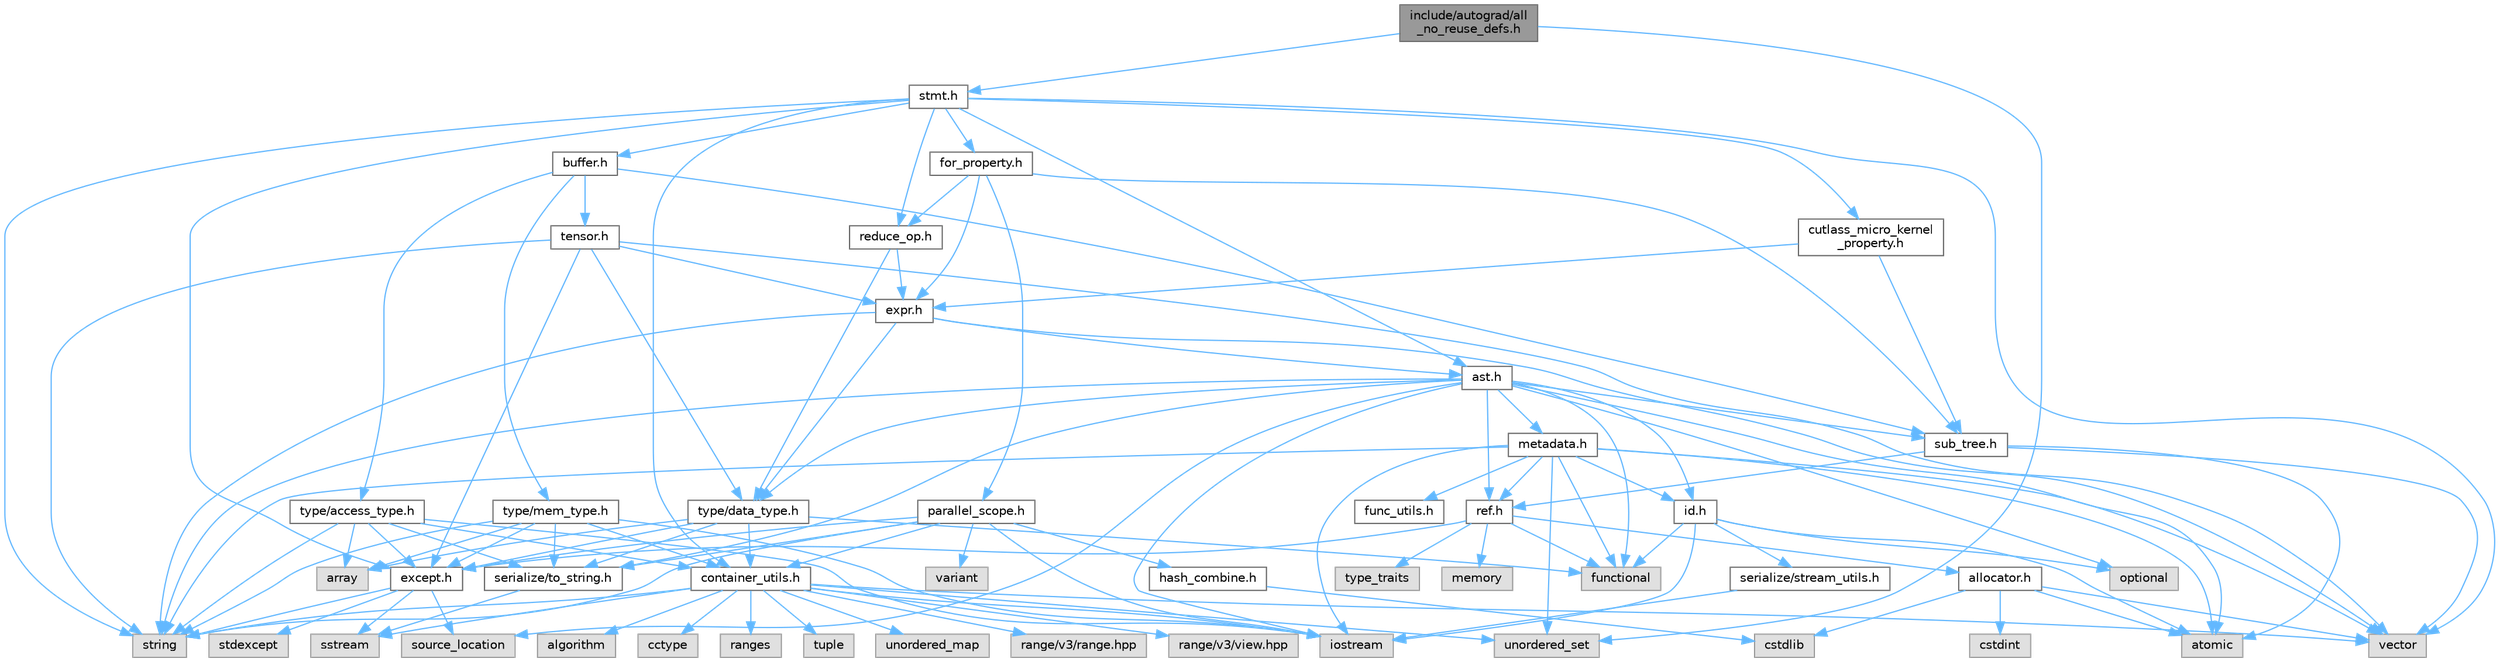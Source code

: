 digraph "include/autograd/all_no_reuse_defs.h"
{
 // LATEX_PDF_SIZE
  bgcolor="transparent";
  edge [fontname=Helvetica,fontsize=10,labelfontname=Helvetica,labelfontsize=10];
  node [fontname=Helvetica,fontsize=10,shape=box,height=0.2,width=0.4];
  Node1 [label="include/autograd/all\l_no_reuse_defs.h",height=0.2,width=0.4,color="gray40", fillcolor="grey60", style="filled", fontcolor="black",tooltip=" "];
  Node1 -> Node2 [color="steelblue1",style="solid"];
  Node2 [label="unordered_set",height=0.2,width=0.4,color="grey60", fillcolor="#E0E0E0", style="filled",tooltip=" "];
  Node1 -> Node3 [color="steelblue1",style="solid"];
  Node3 [label="stmt.h",height=0.2,width=0.4,color="grey40", fillcolor="white", style="filled",URL="$stmt_8h.html",tooltip=" "];
  Node3 -> Node4 [color="steelblue1",style="solid"];
  Node4 [label="string",height=0.2,width=0.4,color="grey60", fillcolor="#E0E0E0", style="filled",tooltip=" "];
  Node3 -> Node5 [color="steelblue1",style="solid"];
  Node5 [label="vector",height=0.2,width=0.4,color="grey60", fillcolor="#E0E0E0", style="filled",tooltip=" "];
  Node3 -> Node6 [color="steelblue1",style="solid"];
  Node6 [label="ast.h",height=0.2,width=0.4,color="grey40", fillcolor="white", style="filled",URL="$ast_8h.html",tooltip=" "];
  Node6 -> Node7 [color="steelblue1",style="solid"];
  Node7 [label="atomic",height=0.2,width=0.4,color="grey60", fillcolor="#E0E0E0", style="filled",tooltip=" "];
  Node6 -> Node8 [color="steelblue1",style="solid"];
  Node8 [label="functional",height=0.2,width=0.4,color="grey60", fillcolor="#E0E0E0", style="filled",tooltip=" "];
  Node6 -> Node9 [color="steelblue1",style="solid"];
  Node9 [label="iostream",height=0.2,width=0.4,color="grey60", fillcolor="#E0E0E0", style="filled",tooltip=" "];
  Node6 -> Node10 [color="steelblue1",style="solid"];
  Node10 [label="optional",height=0.2,width=0.4,color="grey60", fillcolor="#E0E0E0", style="filled",tooltip=" "];
  Node6 -> Node11 [color="steelblue1",style="solid"];
  Node11 [label="source_location",height=0.2,width=0.4,color="grey60", fillcolor="#E0E0E0", style="filled",tooltip=" "];
  Node6 -> Node4 [color="steelblue1",style="solid"];
  Node6 -> Node12 [color="steelblue1",style="solid"];
  Node12 [label="id.h",height=0.2,width=0.4,color="grey40", fillcolor="white", style="filled",URL="$id_8h.html",tooltip=" "];
  Node12 -> Node7 [color="steelblue1",style="solid"];
  Node12 -> Node8 [color="steelblue1",style="solid"];
  Node12 -> Node9 [color="steelblue1",style="solid"];
  Node12 -> Node10 [color="steelblue1",style="solid"];
  Node12 -> Node13 [color="steelblue1",style="solid"];
  Node13 [label="serialize/stream_utils.h",height=0.2,width=0.4,color="grey40", fillcolor="white", style="filled",URL="$stream__utils_8h.html",tooltip=" "];
  Node13 -> Node9 [color="steelblue1",style="solid"];
  Node6 -> Node14 [color="steelblue1",style="solid"];
  Node14 [label="metadata.h",height=0.2,width=0.4,color="grey40", fillcolor="white", style="filled",URL="$metadata_8h.html",tooltip=" "];
  Node14 -> Node7 [color="steelblue1",style="solid"];
  Node14 -> Node8 [color="steelblue1",style="solid"];
  Node14 -> Node9 [color="steelblue1",style="solid"];
  Node14 -> Node4 [color="steelblue1",style="solid"];
  Node14 -> Node2 [color="steelblue1",style="solid"];
  Node14 -> Node5 [color="steelblue1",style="solid"];
  Node14 -> Node15 [color="steelblue1",style="solid"];
  Node15 [label="func_utils.h",height=0.2,width=0.4,color="grey40", fillcolor="white", style="filled",URL="$func__utils_8h.html",tooltip=" "];
  Node14 -> Node12 [color="steelblue1",style="solid"];
  Node14 -> Node16 [color="steelblue1",style="solid"];
  Node16 [label="ref.h",height=0.2,width=0.4,color="grey40", fillcolor="white", style="filled",URL="$ref_8h.html",tooltip=" "];
  Node16 -> Node8 [color="steelblue1",style="solid"];
  Node16 -> Node17 [color="steelblue1",style="solid"];
  Node17 [label="memory",height=0.2,width=0.4,color="grey60", fillcolor="#E0E0E0", style="filled",tooltip=" "];
  Node16 -> Node18 [color="steelblue1",style="solid"];
  Node18 [label="type_traits",height=0.2,width=0.4,color="grey60", fillcolor="#E0E0E0", style="filled",tooltip=" "];
  Node16 -> Node19 [color="steelblue1",style="solid"];
  Node19 [label="allocator.h",height=0.2,width=0.4,color="grey40", fillcolor="white", style="filled",URL="$allocator_8h.html",tooltip=" "];
  Node19 -> Node7 [color="steelblue1",style="solid"];
  Node19 -> Node20 [color="steelblue1",style="solid"];
  Node20 [label="cstdint",height=0.2,width=0.4,color="grey60", fillcolor="#E0E0E0", style="filled",tooltip=" "];
  Node19 -> Node21 [color="steelblue1",style="solid"];
  Node21 [label="cstdlib",height=0.2,width=0.4,color="grey60", fillcolor="#E0E0E0", style="filled",tooltip=" "];
  Node19 -> Node5 [color="steelblue1",style="solid"];
  Node16 -> Node22 [color="steelblue1",style="solid"];
  Node22 [label="except.h",height=0.2,width=0.4,color="grey40", fillcolor="white", style="filled",URL="$except_8h.html",tooltip=" "];
  Node22 -> Node11 [color="steelblue1",style="solid"];
  Node22 -> Node23 [color="steelblue1",style="solid"];
  Node23 [label="sstream",height=0.2,width=0.4,color="grey60", fillcolor="#E0E0E0", style="filled",tooltip=" "];
  Node22 -> Node24 [color="steelblue1",style="solid"];
  Node24 [label="stdexcept",height=0.2,width=0.4,color="grey60", fillcolor="#E0E0E0", style="filled",tooltip=" "];
  Node22 -> Node4 [color="steelblue1",style="solid"];
  Node6 -> Node16 [color="steelblue1",style="solid"];
  Node6 -> Node25 [color="steelblue1",style="solid"];
  Node25 [label="serialize/to_string.h",height=0.2,width=0.4,color="grey40", fillcolor="white", style="filled",URL="$to__string_8h.html",tooltip=" "];
  Node25 -> Node23 [color="steelblue1",style="solid"];
  Node6 -> Node26 [color="steelblue1",style="solid"];
  Node26 [label="sub_tree.h",height=0.2,width=0.4,color="grey40", fillcolor="white", style="filled",URL="$sub__tree_8h.html",tooltip=" "];
  Node26 -> Node7 [color="steelblue1",style="solid"];
  Node26 -> Node5 [color="steelblue1",style="solid"];
  Node26 -> Node16 [color="steelblue1",style="solid"];
  Node6 -> Node27 [color="steelblue1",style="solid"];
  Node27 [label="type/data_type.h",height=0.2,width=0.4,color="grey40", fillcolor="white", style="filled",URL="$data__type_8h.html",tooltip=" "];
  Node27 -> Node28 [color="steelblue1",style="solid"];
  Node28 [label="array",height=0.2,width=0.4,color="grey60", fillcolor="#E0E0E0", style="filled",tooltip=" "];
  Node27 -> Node8 [color="steelblue1",style="solid"];
  Node27 -> Node29 [color="steelblue1",style="solid"];
  Node29 [label="container_utils.h",height=0.2,width=0.4,color="grey40", fillcolor="white", style="filled",URL="$container__utils_8h.html",tooltip=" "];
  Node29 -> Node30 [color="steelblue1",style="solid"];
  Node30 [label="algorithm",height=0.2,width=0.4,color="grey60", fillcolor="#E0E0E0", style="filled",tooltip=" "];
  Node29 -> Node31 [color="steelblue1",style="solid"];
  Node31 [label="cctype",height=0.2,width=0.4,color="grey60", fillcolor="#E0E0E0", style="filled",tooltip=" "];
  Node29 -> Node9 [color="steelblue1",style="solid"];
  Node29 -> Node32 [color="steelblue1",style="solid"];
  Node32 [label="ranges",height=0.2,width=0.4,color="grey60", fillcolor="#E0E0E0", style="filled",tooltip=" "];
  Node29 -> Node23 [color="steelblue1",style="solid"];
  Node29 -> Node4 [color="steelblue1",style="solid"];
  Node29 -> Node33 [color="steelblue1",style="solid"];
  Node33 [label="tuple",height=0.2,width=0.4,color="grey60", fillcolor="#E0E0E0", style="filled",tooltip=" "];
  Node29 -> Node34 [color="steelblue1",style="solid"];
  Node34 [label="unordered_map",height=0.2,width=0.4,color="grey60", fillcolor="#E0E0E0", style="filled",tooltip=" "];
  Node29 -> Node2 [color="steelblue1",style="solid"];
  Node29 -> Node5 [color="steelblue1",style="solid"];
  Node29 -> Node35 [color="steelblue1",style="solid"];
  Node35 [label="range/v3/range.hpp",height=0.2,width=0.4,color="grey60", fillcolor="#E0E0E0", style="filled",tooltip=" "];
  Node29 -> Node36 [color="steelblue1",style="solid"];
  Node36 [label="range/v3/view.hpp",height=0.2,width=0.4,color="grey60", fillcolor="#E0E0E0", style="filled",tooltip=" "];
  Node27 -> Node22 [color="steelblue1",style="solid"];
  Node27 -> Node25 [color="steelblue1",style="solid"];
  Node3 -> Node37 [color="steelblue1",style="solid"];
  Node37 [label="buffer.h",height=0.2,width=0.4,color="grey40", fillcolor="white", style="filled",URL="$buffer_8h.html",tooltip=" "];
  Node37 -> Node26 [color="steelblue1",style="solid"];
  Node37 -> Node38 [color="steelblue1",style="solid"];
  Node38 [label="tensor.h",height=0.2,width=0.4,color="grey40", fillcolor="white", style="filled",URL="$tensor_8h.html",tooltip=" "];
  Node38 -> Node4 [color="steelblue1",style="solid"];
  Node38 -> Node5 [color="steelblue1",style="solid"];
  Node38 -> Node22 [color="steelblue1",style="solid"];
  Node38 -> Node39 [color="steelblue1",style="solid"];
  Node39 [label="expr.h",height=0.2,width=0.4,color="grey40", fillcolor="white", style="filled",URL="$expr_8h.html",tooltip=" "];
  Node39 -> Node4 [color="steelblue1",style="solid"];
  Node39 -> Node5 [color="steelblue1",style="solid"];
  Node39 -> Node6 [color="steelblue1",style="solid"];
  Node39 -> Node27 [color="steelblue1",style="solid"];
  Node38 -> Node27 [color="steelblue1",style="solid"];
  Node37 -> Node40 [color="steelblue1",style="solid"];
  Node40 [label="type/access_type.h",height=0.2,width=0.4,color="grey40", fillcolor="white", style="filled",URL="$access__type_8h.html",tooltip=" "];
  Node40 -> Node28 [color="steelblue1",style="solid"];
  Node40 -> Node9 [color="steelblue1",style="solid"];
  Node40 -> Node4 [color="steelblue1",style="solid"];
  Node40 -> Node29 [color="steelblue1",style="solid"];
  Node40 -> Node22 [color="steelblue1",style="solid"];
  Node40 -> Node25 [color="steelblue1",style="solid"];
  Node37 -> Node41 [color="steelblue1",style="solid"];
  Node41 [label="type/mem_type.h",height=0.2,width=0.4,color="grey40", fillcolor="white", style="filled",URL="$mem__type_8h.html",tooltip=" "];
  Node41 -> Node28 [color="steelblue1",style="solid"];
  Node41 -> Node9 [color="steelblue1",style="solid"];
  Node41 -> Node4 [color="steelblue1",style="solid"];
  Node41 -> Node29 [color="steelblue1",style="solid"];
  Node41 -> Node22 [color="steelblue1",style="solid"];
  Node41 -> Node25 [color="steelblue1",style="solid"];
  Node3 -> Node29 [color="steelblue1",style="solid"];
  Node3 -> Node42 [color="steelblue1",style="solid"];
  Node42 [label="cutlass_micro_kernel\l_property.h",height=0.2,width=0.4,color="grey40", fillcolor="white", style="filled",URL="$cutlass__micro__kernel__property_8h.html",tooltip=" "];
  Node42 -> Node39 [color="steelblue1",style="solid"];
  Node42 -> Node26 [color="steelblue1",style="solid"];
  Node3 -> Node22 [color="steelblue1",style="solid"];
  Node3 -> Node43 [color="steelblue1",style="solid"];
  Node43 [label="for_property.h",height=0.2,width=0.4,color="grey40", fillcolor="white", style="filled",URL="$for__property_8h.html",tooltip=" "];
  Node43 -> Node39 [color="steelblue1",style="solid"];
  Node43 -> Node44 [color="steelblue1",style="solid"];
  Node44 [label="parallel_scope.h",height=0.2,width=0.4,color="grey40", fillcolor="white", style="filled",URL="$parallel__scope_8h.html",tooltip=" "];
  Node44 -> Node9 [color="steelblue1",style="solid"];
  Node44 -> Node4 [color="steelblue1",style="solid"];
  Node44 -> Node45 [color="steelblue1",style="solid"];
  Node45 [label="variant",height=0.2,width=0.4,color="grey60", fillcolor="#E0E0E0", style="filled",tooltip=" "];
  Node44 -> Node29 [color="steelblue1",style="solid"];
  Node44 -> Node22 [color="steelblue1",style="solid"];
  Node44 -> Node46 [color="steelblue1",style="solid"];
  Node46 [label="hash_combine.h",height=0.2,width=0.4,color="grey40", fillcolor="white", style="filled",URL="$hash__combine_8h.html",tooltip=" "];
  Node46 -> Node21 [color="steelblue1",style="solid"];
  Node44 -> Node25 [color="steelblue1",style="solid"];
  Node43 -> Node47 [color="steelblue1",style="solid"];
  Node47 [label="reduce_op.h",height=0.2,width=0.4,color="grey40", fillcolor="white", style="filled",URL="$reduce__op_8h.html",tooltip=" "];
  Node47 -> Node39 [color="steelblue1",style="solid"];
  Node47 -> Node27 [color="steelblue1",style="solid"];
  Node43 -> Node26 [color="steelblue1",style="solid"];
  Node3 -> Node47 [color="steelblue1",style="solid"];
}
